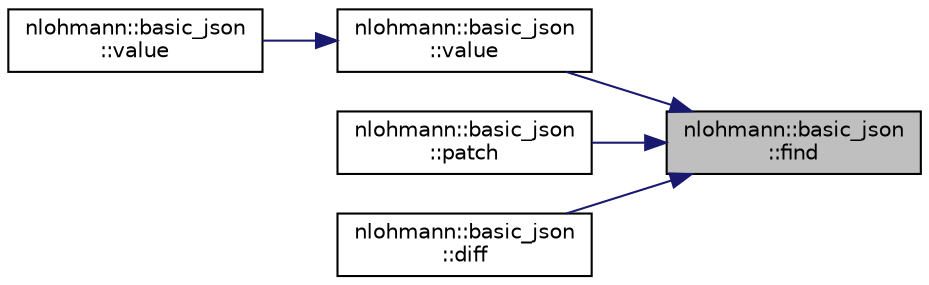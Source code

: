 digraph "nlohmann::basic_json::find"
{
 // LATEX_PDF_SIZE
  edge [fontname="Helvetica",fontsize="10",labelfontname="Helvetica",labelfontsize="10"];
  node [fontname="Helvetica",fontsize="10",shape=record];
  rankdir="RL";
  Node163 [label="nlohmann::basic_json\l::find",height=0.2,width=0.4,color="black", fillcolor="grey75", style="filled", fontcolor="black",tooltip="find an element in a JSON object"];
  Node163 -> Node164 [dir="back",color="midnightblue",fontsize="10",style="solid"];
  Node164 [label="nlohmann::basic_json\l::value",height=0.2,width=0.4,color="black", fillcolor="white", style="filled",URL="$classnlohmann_1_1basic__json.html#af9c51328fbe1da75eca750be3009917a",tooltip="access specified object element with default value"];
  Node164 -> Node165 [dir="back",color="midnightblue",fontsize="10",style="solid"];
  Node165 [label="nlohmann::basic_json\l::value",height=0.2,width=0.4,color="black", fillcolor="white", style="filled",URL="$classnlohmann_1_1basic__json.html#ad6a18403e7fbac9c4efd06facc71fc88",tooltip="overload for a default value of type const char*"];
  Node163 -> Node166 [dir="back",color="midnightblue",fontsize="10",style="solid"];
  Node166 [label="nlohmann::basic_json\l::patch",height=0.2,width=0.4,color="black", fillcolor="white", style="filled",URL="$classnlohmann_1_1basic__json.html#a81e0c41a4a9dff4df2f6973f7f8b2a83",tooltip="applies a JSON patch"];
  Node163 -> Node167 [dir="back",color="midnightblue",fontsize="10",style="solid"];
  Node167 [label="nlohmann::basic_json\l::diff",height=0.2,width=0.4,color="black", fillcolor="white", style="filled",URL="$classnlohmann_1_1basic__json.html#a543bd5f7490de54c875b2c0912dc9a49",tooltip="creates a diff as a JSON patch"];
}

